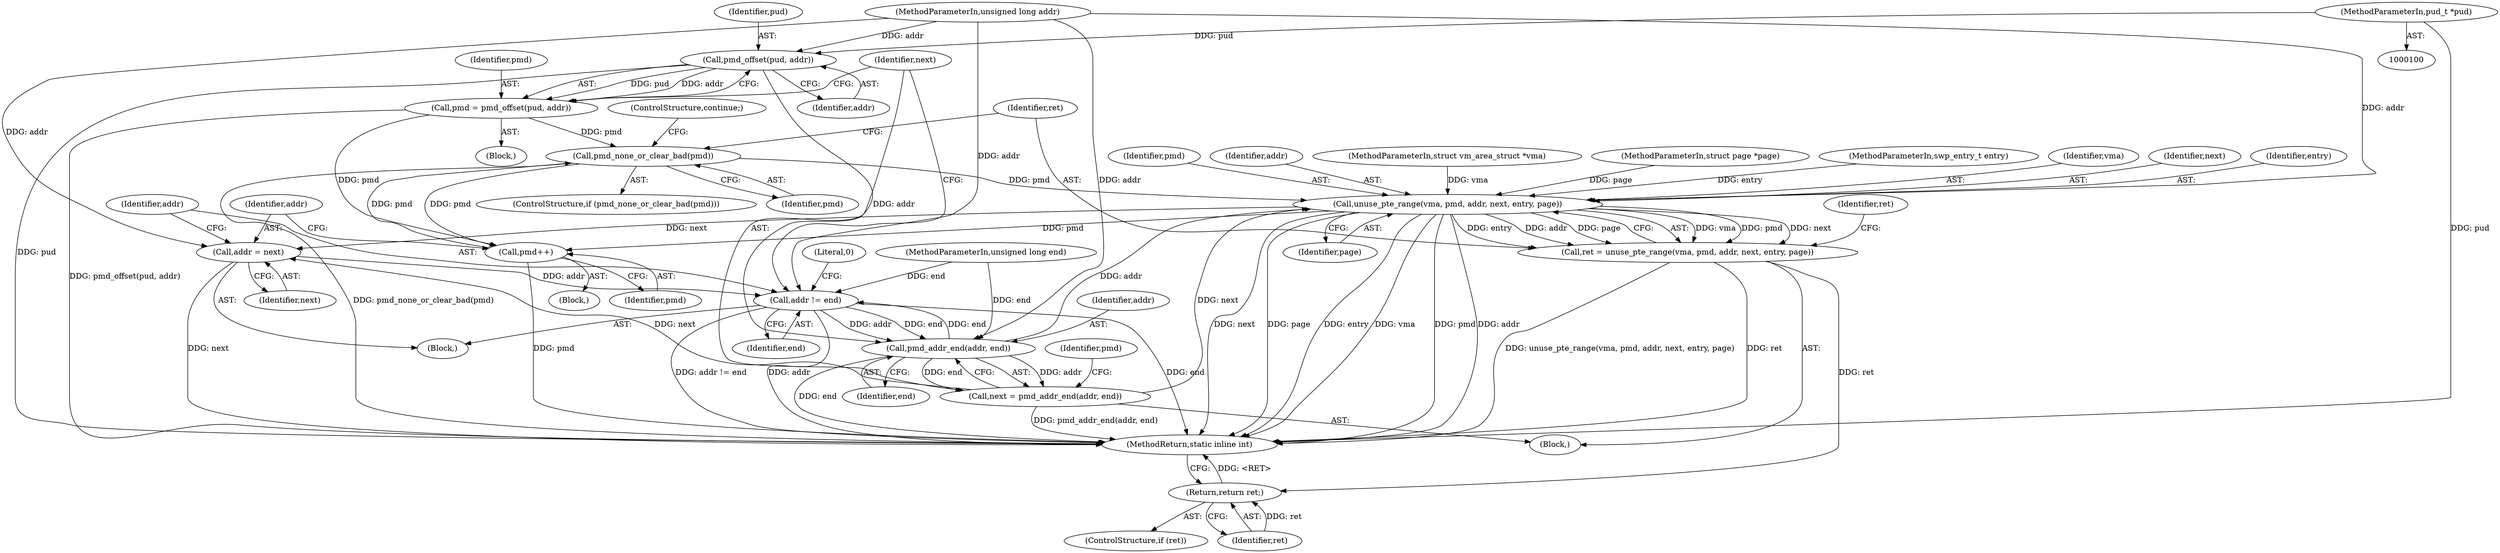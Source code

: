 digraph "1_linux_4a1d704194a441bf83c636004a479e01360ec850_10@pointer" {
"1000102" [label="(MethodParameterIn,pud_t *pud)"];
"1000113" [label="(Call,pmd_offset(pud, addr))"];
"1000111" [label="(Call,pmd = pmd_offset(pud, addr))"];
"1000130" [label="(Call,pmd_none_or_clear_bad(pmd))"];
"1000135" [label="(Call,unuse_pte_range(vma, pmd, addr, next, entry, page))"];
"1000133" [label="(Call,ret = unuse_pte_range(vma, pmd, addr, next, entry, page))"];
"1000144" [label="(Return,return ret;)"];
"1000147" [label="(Call,pmd++)"];
"1000150" [label="(Call,addr = next)"];
"1000153" [label="(Call,addr != end)"];
"1000120" [label="(Call,pmd_addr_end(addr, end))"];
"1000118" [label="(Call,next = pmd_addr_end(addr, end))"];
"1000151" [label="(Identifier,addr)"];
"1000122" [label="(Identifier,end)"];
"1000150" [label="(Call,addr = next)"];
"1000117" [label="(Block,)"];
"1000155" [label="(Identifier,end)"];
"1000143" [label="(Identifier,ret)"];
"1000154" [label="(Identifier,addr)"];
"1000141" [label="(Identifier,page)"];
"1000142" [label="(ControlStructure,if (ret))"];
"1000118" [label="(Call,next = pmd_addr_end(addr, end))"];
"1000105" [label="(MethodParameterIn,swp_entry_t entry)"];
"1000119" [label="(Identifier,next)"];
"1000136" [label="(Identifier,vma)"];
"1000133" [label="(Call,ret = unuse_pte_range(vma, pmd, addr, next, entry, page))"];
"1000139" [label="(Identifier,next)"];
"1000121" [label="(Identifier,addr)"];
"1000140" [label="(Identifier,entry)"];
"1000144" [label="(Return,return ret;)"];
"1000120" [label="(Call,pmd_addr_end(addr, end))"];
"1000131" [label="(Identifier,pmd)"];
"1000134" [label="(Identifier,ret)"];
"1000153" [label="(Call,addr != end)"];
"1000102" [label="(MethodParameterIn,pud_t *pud)"];
"1000103" [label="(MethodParameterIn,unsigned long addr)"];
"1000130" [label="(Call,pmd_none_or_clear_bad(pmd))"];
"1000111" [label="(Call,pmd = pmd_offset(pud, addr))"];
"1000135" [label="(Call,unuse_pte_range(vma, pmd, addr, next, entry, page))"];
"1000112" [label="(Identifier,pmd)"];
"1000107" [label="(Block,)"];
"1000114" [label="(Identifier,pud)"];
"1000137" [label="(Identifier,pmd)"];
"1000157" [label="(Literal,0)"];
"1000147" [label="(Call,pmd++)"];
"1000104" [label="(MethodParameterIn,unsigned long end)"];
"1000138" [label="(Identifier,addr)"];
"1000101" [label="(MethodParameterIn,struct vm_area_struct *vma)"];
"1000145" [label="(Identifier,ret)"];
"1000152" [label="(Identifier,next)"];
"1000113" [label="(Call,pmd_offset(pud, addr))"];
"1000149" [label="(Block,)"];
"1000115" [label="(Identifier,addr)"];
"1000106" [label="(MethodParameterIn,struct page *page)"];
"1000158" [label="(MethodReturn,static inline int)"];
"1000129" [label="(ControlStructure,if (pmd_none_or_clear_bad(pmd)))"];
"1000127" [label="(Identifier,pmd)"];
"1000146" [label="(Block,)"];
"1000148" [label="(Identifier,pmd)"];
"1000132" [label="(ControlStructure,continue;)"];
"1000102" -> "1000100"  [label="AST: "];
"1000102" -> "1000158"  [label="DDG: pud"];
"1000102" -> "1000113"  [label="DDG: pud"];
"1000113" -> "1000111"  [label="AST: "];
"1000113" -> "1000115"  [label="CFG: "];
"1000114" -> "1000113"  [label="AST: "];
"1000115" -> "1000113"  [label="AST: "];
"1000111" -> "1000113"  [label="CFG: "];
"1000113" -> "1000158"  [label="DDG: pud"];
"1000113" -> "1000111"  [label="DDG: pud"];
"1000113" -> "1000111"  [label="DDG: addr"];
"1000103" -> "1000113"  [label="DDG: addr"];
"1000113" -> "1000120"  [label="DDG: addr"];
"1000111" -> "1000107"  [label="AST: "];
"1000112" -> "1000111"  [label="AST: "];
"1000119" -> "1000111"  [label="CFG: "];
"1000111" -> "1000158"  [label="DDG: pmd_offset(pud, addr)"];
"1000111" -> "1000130"  [label="DDG: pmd"];
"1000111" -> "1000147"  [label="DDG: pmd"];
"1000130" -> "1000129"  [label="AST: "];
"1000130" -> "1000131"  [label="CFG: "];
"1000131" -> "1000130"  [label="AST: "];
"1000132" -> "1000130"  [label="CFG: "];
"1000134" -> "1000130"  [label="CFG: "];
"1000130" -> "1000158"  [label="DDG: pmd_none_or_clear_bad(pmd)"];
"1000147" -> "1000130"  [label="DDG: pmd"];
"1000130" -> "1000135"  [label="DDG: pmd"];
"1000130" -> "1000147"  [label="DDG: pmd"];
"1000135" -> "1000133"  [label="AST: "];
"1000135" -> "1000141"  [label="CFG: "];
"1000136" -> "1000135"  [label="AST: "];
"1000137" -> "1000135"  [label="AST: "];
"1000138" -> "1000135"  [label="AST: "];
"1000139" -> "1000135"  [label="AST: "];
"1000140" -> "1000135"  [label="AST: "];
"1000141" -> "1000135"  [label="AST: "];
"1000133" -> "1000135"  [label="CFG: "];
"1000135" -> "1000158"  [label="DDG: addr"];
"1000135" -> "1000158"  [label="DDG: page"];
"1000135" -> "1000158"  [label="DDG: next"];
"1000135" -> "1000158"  [label="DDG: entry"];
"1000135" -> "1000158"  [label="DDG: vma"];
"1000135" -> "1000158"  [label="DDG: pmd"];
"1000135" -> "1000133"  [label="DDG: vma"];
"1000135" -> "1000133"  [label="DDG: pmd"];
"1000135" -> "1000133"  [label="DDG: next"];
"1000135" -> "1000133"  [label="DDG: entry"];
"1000135" -> "1000133"  [label="DDG: addr"];
"1000135" -> "1000133"  [label="DDG: page"];
"1000101" -> "1000135"  [label="DDG: vma"];
"1000120" -> "1000135"  [label="DDG: addr"];
"1000103" -> "1000135"  [label="DDG: addr"];
"1000118" -> "1000135"  [label="DDG: next"];
"1000105" -> "1000135"  [label="DDG: entry"];
"1000106" -> "1000135"  [label="DDG: page"];
"1000135" -> "1000147"  [label="DDG: pmd"];
"1000135" -> "1000150"  [label="DDG: next"];
"1000133" -> "1000117"  [label="AST: "];
"1000134" -> "1000133"  [label="AST: "];
"1000143" -> "1000133"  [label="CFG: "];
"1000133" -> "1000158"  [label="DDG: ret"];
"1000133" -> "1000158"  [label="DDG: unuse_pte_range(vma, pmd, addr, next, entry, page)"];
"1000133" -> "1000144"  [label="DDG: ret"];
"1000144" -> "1000142"  [label="AST: "];
"1000144" -> "1000145"  [label="CFG: "];
"1000145" -> "1000144"  [label="AST: "];
"1000158" -> "1000144"  [label="CFG: "];
"1000144" -> "1000158"  [label="DDG: <RET>"];
"1000145" -> "1000144"  [label="DDG: ret"];
"1000147" -> "1000146"  [label="AST: "];
"1000147" -> "1000148"  [label="CFG: "];
"1000148" -> "1000147"  [label="AST: "];
"1000151" -> "1000147"  [label="CFG: "];
"1000147" -> "1000158"  [label="DDG: pmd"];
"1000150" -> "1000149"  [label="AST: "];
"1000150" -> "1000152"  [label="CFG: "];
"1000151" -> "1000150"  [label="AST: "];
"1000152" -> "1000150"  [label="AST: "];
"1000154" -> "1000150"  [label="CFG: "];
"1000150" -> "1000158"  [label="DDG: next"];
"1000118" -> "1000150"  [label="DDG: next"];
"1000103" -> "1000150"  [label="DDG: addr"];
"1000150" -> "1000153"  [label="DDG: addr"];
"1000153" -> "1000149"  [label="AST: "];
"1000153" -> "1000155"  [label="CFG: "];
"1000154" -> "1000153"  [label="AST: "];
"1000155" -> "1000153"  [label="AST: "];
"1000119" -> "1000153"  [label="CFG: "];
"1000157" -> "1000153"  [label="CFG: "];
"1000153" -> "1000158"  [label="DDG: addr != end"];
"1000153" -> "1000158"  [label="DDG: addr"];
"1000153" -> "1000158"  [label="DDG: end"];
"1000153" -> "1000120"  [label="DDG: addr"];
"1000153" -> "1000120"  [label="DDG: end"];
"1000103" -> "1000153"  [label="DDG: addr"];
"1000120" -> "1000153"  [label="DDG: end"];
"1000104" -> "1000153"  [label="DDG: end"];
"1000120" -> "1000118"  [label="AST: "];
"1000120" -> "1000122"  [label="CFG: "];
"1000121" -> "1000120"  [label="AST: "];
"1000122" -> "1000120"  [label="AST: "];
"1000118" -> "1000120"  [label="CFG: "];
"1000120" -> "1000158"  [label="DDG: end"];
"1000120" -> "1000118"  [label="DDG: addr"];
"1000120" -> "1000118"  [label="DDG: end"];
"1000103" -> "1000120"  [label="DDG: addr"];
"1000104" -> "1000120"  [label="DDG: end"];
"1000118" -> "1000117"  [label="AST: "];
"1000119" -> "1000118"  [label="AST: "];
"1000127" -> "1000118"  [label="CFG: "];
"1000118" -> "1000158"  [label="DDG: pmd_addr_end(addr, end)"];
}
